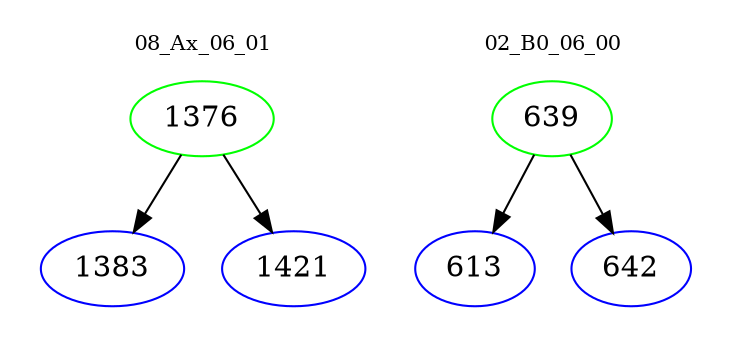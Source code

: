 digraph{
subgraph cluster_0 {
color = white
label = "08_Ax_06_01";
fontsize=10;
T0_1376 [label="1376", color="green"]
T0_1376 -> T0_1383 [color="black"]
T0_1383 [label="1383", color="blue"]
T0_1376 -> T0_1421 [color="black"]
T0_1421 [label="1421", color="blue"]
}
subgraph cluster_1 {
color = white
label = "02_B0_06_00";
fontsize=10;
T1_639 [label="639", color="green"]
T1_639 -> T1_613 [color="black"]
T1_613 [label="613", color="blue"]
T1_639 -> T1_642 [color="black"]
T1_642 [label="642", color="blue"]
}
}
